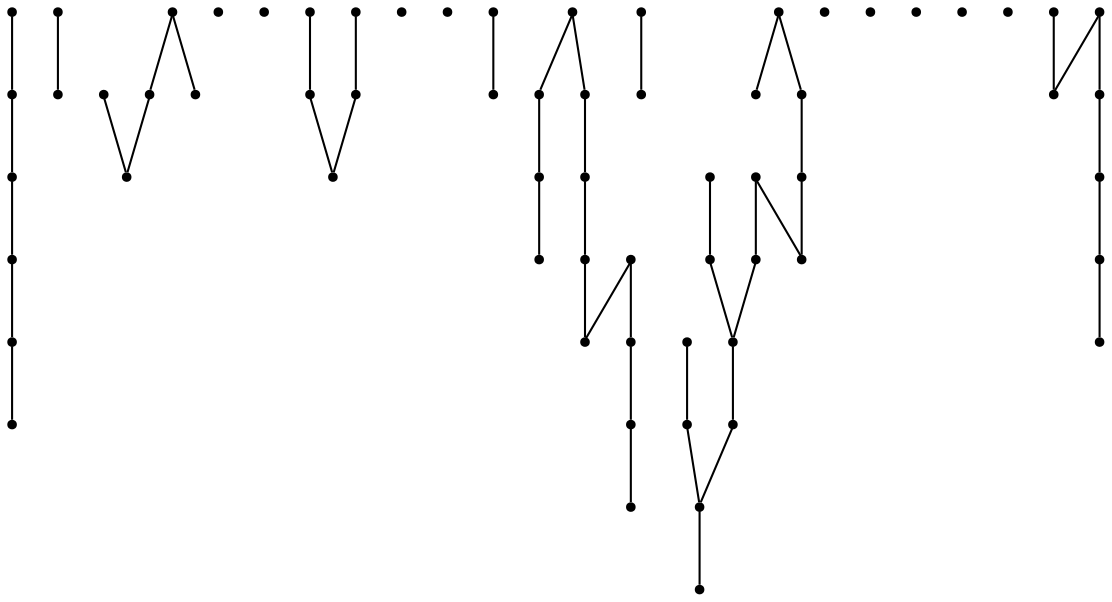 graph {
  node [shape=point,comment="{\"directed\":false,\"doi\":\"10.1007/978-3-030-92931-2_11\",\"figure\":\"13 (5)\"}"]

  v0 [pos="1645.943397105119,549.4591803426547"]
  v1 [pos="1645.943397105119,568.136968126883"]
  v2 [pos="1645.943397105119,596.1533954526719"]
  v3 [pos="1645.943397105119,614.8310560616234"]
  v4 [pos="1645.943397105119,633.5088438458517"]
  v5 [pos="1645.943397105119,652.1865680424415"]
  v6 [pos="1617.9264674442582,603.1585912224264"]
  v7 [pos="1613.256979167448,670.8643558266698"]
  v8 [pos="1594.5769276424235,575.1423546595527"]
  v9 [pos="1594.5769276424235,603.1587819853414"]
  v10 [pos="1594.5769276424235,640.5143575537979"]
  v11 [pos="1589.9076301308664,670.8683618478877"]
  v12 [pos="1571.2273878405886,670.8683618478877"]
  v13 [pos="1571.2273878405886,652.18663163008"]
  v14 [pos="1557.2189230101583,633.5089074334901"]
  v15 [pos="1533.8714816261077,549.4591167550163"]
  v16 [pos="1533.8714816261077,591.4820249805539"]
  v17 [pos="1533.8714816261077,568.1368409516062"]
  v18 [pos="1487.1764716811708,549.4591803426547"]
  v19 [pos="1491.845959957981,633.5089074334901"]
  v20 [pos="1487.1764716811708,568.1369045392446"]
  v21 [pos="1473.1680068507403,591.4820249805539"]
  v22 [pos="1477.8374951275505,652.18663163008"]
  v23 [pos="1477.8374951275505,680.2032815126031"]
  v24 [pos="1449.8205654666897,610.1637234045425"]
  v25 [pos="1449.8205654666897,638.1804368747041"]
  v26 [pos="1449.8205654666897,666.1970231695889"]
  v27 [pos="1445.1510771898795,717.5628789991872"]
  v28 [pos="1431.142612359449,514.4375254532922"]
  v29 [pos="1431.142612359449,542.4539845729003"]
  v30 [pos="1412.4625608344245,633.5089074334901"]
  v31 [pos="1412.4625608344245,666.1970231695889"]
  v32 [pos="1407.7930725576143,591.4820249805539"]
  v33 [pos="1407.7930725576143,717.5628789991872"]
  v34 [pos="1384.4435327557796,591.4820249805539"]
  v35 [pos="1384.4434055789443,717.5628789991872"]
  v36 [pos="1375.104429025324,549.4591167550163"]
  v37 [pos="1379.7739173021341,633.5089074334901"]
  v38 [pos="1384.4434055789443,652.1866952177184"]
  v39 [pos="1384.4434055789443,670.8644194143083"]
  v40 [pos="1384.4434055789443,698.8852342871453"]
  v41 [pos="1375.104429025324,568.1368409516062"]
  v42 [pos="1365.7654524717036,591.4820249805539"]
  v43 [pos="1328.4095462572225,549.4591167550163"]
  v44 [pos="1328.4095462572225,591.4820249805539"]
  v45 [pos="1328.4095462572225,568.136968126883"]
  v46 [pos="1309.731593149982,591.4820249805539"]
  v47 [pos="1305.0621048731718,633.5089074334901"]
  v48 [pos="1291.0536400427413,591.4820249805539"]
  v49 [pos="1291.053512865906,652.18663163008"]
  v50 [pos="1286.3840245890958,670.8643558266698"]
  v51 [pos="1263.0365832050452,514.4373346903769"]
  v52 [pos="1272.3755597586655,542.4539209852619"]
  v53 [pos="1272.3755597586655,561.1319631200436"]
  v54 [pos="1253.6976066514248,542.4541753358153"]
  v55 [pos="1258.367094928235,579.8091468217074"]
  v56 [pos="1244.3586300978045,514.4375890409306"]
  v57 [pos="1244.3586300978045,598.4870935750316"]
  v58 [pos="1225.67857857278,670.8643558266698"]
  v59 [pos="1216.3375036013756,549.4591167550163"]
  v60 [pos="1216.3375036013756,568.136968126883"]
  v61 [pos="1216.3375036013756,596.1532046897566"]
  v62 [pos="1216.3375036013756,614.830992473985"]
  v63 [pos="1216.3375036013756,633.5087802582133"]
  v64 [pos="1216.3375036013756,652.1865044548031"]

  v64 -- v58 [id="-3",pos="1216.3375036013756,652.1865044548031 1225.67857857278,670.8643558266698 1225.67857857278,670.8643558266698 1225.67857857278,670.8643558266698"]
  v63 -- v64 [id="-5",pos="1216.3375036013756,633.5087802582133 1216.3375036013756,652.1865044548031 1216.3375036013756,652.1865044548031 1216.3375036013756,652.1865044548031"]
  v62 -- v63 [id="-7",pos="1216.3375036013756,614.830992473985 1216.3375036013756,633.5087802582133 1216.3375036013756,633.5087802582133 1216.3375036013756,633.5087802582133"]
  v61 -- v62 [id="-9",pos="1216.3375036013756,596.1532046897566 1216.3375036013756,614.830992473985 1216.3375036013756,614.830992473985 1216.3375036013756,614.830992473985"]
  v59 -- v60 [id="-14",pos="1216.3375036013756,549.4591167550163 1216.3375036013756,568.136968126883 1216.3375036013756,568.136968126883 1216.3375036013756,568.136968126883"]
  v0 -- v1 [id="-28",pos="1645.943397105119,549.4591803426547 1645.943397105119,568.136968126883 1645.943397105119,568.136968126883 1645.943397105119,568.136968126883"]
  v56 -- v51 [id="-31",pos="1244.3586300978045,514.4375890409306 1263.0365832050452,514.4373346903769 1263.0365832050452,514.4373346903769 1263.0365832050452,514.4373346903769"]
  v54 -- v52 [id="-34",pos="1253.6976066514248,542.4541753358153 1272.3755597586655,542.4539209852619 1272.3755597586655,542.4539209852619 1272.3755597586655,542.4539209852619"]
  v52 -- v53 [id="-39",pos="1272.3755597586655,542.4539209852619 1272.3755597586655,561.1319631200436 1272.3755597586655,561.1319631200436 1272.3755597586655,561.1319631200436"]
  v2 -- v3 [id="-43",pos="1645.943397105119,596.1533954526719 1645.943397105119,614.8310560616234 1645.943397105119,614.8310560616234 1645.943397105119,614.8310560616234"]
  v48 -- v46 [id="-54",pos="1291.0536400427413,591.4820249805539 1309.731593149982,591.4820249805539 1309.731593149982,591.4820249805539 1309.731593149982,591.4820249805539"]
  v3 -- v4 [id="-57",pos="1645.943397105119,614.8310560616234 1645.943397105119,633.5088438458517 1645.943397105119,633.5088438458517 1645.943397105119,633.5088438458517"]
  v46 -- v44 [id="-58",pos="1309.731593149982,591.4820249805539 1328.4095462572225,591.4820249805539 1328.4095462572225,591.4820249805539 1328.4095462572225,591.4820249805539"]
  v43 -- v45 [id="-63",pos="1328.4095462572225,549.4591167550163 1328.4095462572225,568.136968126883 1328.4095462572225,568.136968126883 1328.4095462572225,568.136968126883"]
  v4 -- v5 [id="-66",pos="1645.943397105119,633.5088438458517 1645.943397105119,652.1865680424415 1645.943397105119,652.1865680424415 1645.943397105119,652.1865680424415"]
  v44 -- v42 [id="-67",pos="1328.4095462572225,591.4820249805539 1342.418011087653,596.1514560297013 1342.418011087653,596.1514560297013 1342.418011087653,596.1514560297013 1365.7654524717036,591.4820249805539 1365.7654524717036,591.4820249805539 1365.7654524717036,591.4820249805539"]
  v42 -- v34 [id="-75",pos="1365.7654524717036,591.4820249805539 1384.4435327557796,591.4820249805539 1384.4435327557796,591.4820249805539 1384.4435327557796,591.4820249805539"]
  v36 -- v41 [id="-78",pos="1375.104429025324,549.4591167550163 1375.104429025324,568.1368409516062 1375.104429025324,568.1368409516062 1375.104429025324,568.1368409516062"]
  v40 -- v35 [id="-82",pos="1384.4434055789443,698.8852342871453 1384.4434055789443,717.5628789991872 1384.4434055789443,717.5628789991872 1384.4434055789443,717.5628789991872"]
  v38 -- v39 [id="-87",pos="1384.4434055789443,652.1866952177184 1384.4434055789443,670.8644194143083 1384.4434055789443,670.8644194143083 1384.4434055789443,670.8644194143083"]
  v37 -- v38 [id="-89",pos="1379.7739173021341,633.5089074334901 1384.4434055789443,652.1866952177184 1384.4434055789443,652.1866952177184 1384.4434055789443,652.1866952177184"]
  v31 -- v30 [id="-103",pos="1412.4625608344245,666.1970231695889 1407.7909741398303,652.1889525788807 1407.7909741398303,652.1889525788807 1407.7909741398303,652.1889525788807 1412.4625608344245,633.5089074334901 1412.4625608344245,633.5089074334901 1412.4625608344245,633.5089074334901"]
  v31 -- v26 [id="-109",pos="1412.4625608344245,666.1970231695889 1449.8205654666897,666.1970231695889 1449.8205654666897,666.1970231695889 1449.8205654666897,666.1970231695889"]
  v18 -- v20 [id="-159",pos="1487.1764716811708,549.4591803426547 1487.1764716811708,568.1369045392446 1487.1764716811708,568.1369045392446 1487.1764716811708,568.1369045392446"]
  v12 -- v11 [id="-161",pos="1571.2273878405886,670.8683618478877 1589.9076301308664,670.8683618478877 1589.9076301308664,670.8683618478877 1589.9076301308664,670.8683618478877"]
  v13 -- v14 [id="-163",pos="1571.2273878405886,652.18663163008 1566.5578995637786,638.1785610393719 1566.5578995637786,638.1785610393719 1566.5578995637786,638.1785610393719 1557.2189230101583,633.5089074334901 1557.2189230101583,633.5089074334901 1557.2189230101583,633.5089074334901"]
  v13 -- v12 [id="-165",pos="1571.2273878405886,652.18663163008 1571.2273878405886,670.8683618478877 1571.2273878405886,670.8683618478877 1571.2273878405886,670.8683618478877"]
  v15 -- v17 [id="-169",pos="1533.8714816261077,549.4591167550163 1533.8714816261077,568.1368409516062 1533.8714816261077,568.1368409516062 1533.8714816261077,568.1368409516062"]
  v61 -- v60 [id="-11",pos="1216.3375036013756,596.1532046897566 1216.3375036013756,568.136968126883 1216.3375036013756,568.136968126883 1216.3375036013756,568.136968126883"]
  v56 -- v54 [id="-26",pos="1244.3586300978045,514.4375890409306 1253.6976066514248,542.4541753358153 1253.6976066514248,542.4541753358153 1253.6976066514248,542.4541753358153"]
  v1 -- v2 [id="-35",pos="1645.943397105119,568.136968126883 1645.943397105119,596.1533954526719 1645.943397105119,596.1533954526719 1645.943397105119,596.1533954526719"]
  v48 -- v53 [id="-47",pos="1291.0536400427413,591.4820249805539 1277.045175212311,586.8125939314064 1277.045175212311,586.8125939314064 1277.045175212311,586.8125939314064 1272.3755597586655,561.1319631200436 1272.3755597586655,561.1319631200436 1272.3755597586655,561.1319631200436"]
  v45 -- v44 [id="-61",pos="1328.4095462572225,568.136968126883 1328.4095462572225,591.4820249805539 1328.4095462572225,591.4820249805539 1328.4095462572225,591.4820249805539"]
  v41 -- v34 [id="-76",pos="1375.104429025324,568.1368409516062 1384.4435327557796,591.4820249805539 1384.4435327557796,591.4820249805539 1384.4435327557796,591.4820249805539"]
  v40 -- v39 [id="-84",pos="1384.4434055789443,698.8852342871453 1384.4434055789443,670.8644194143083 1384.4434055789443,670.8644194143083 1384.4434055789443,670.8644194143083"]
  v35 -- v33 [id="-93",pos="1384.4434055789443,717.5628789991872 1407.7930725576143,717.5628789991872 1407.7930725576143,717.5628789991872 1407.7930725576143,717.5628789991872"]
  v34 -- v32 [id="-95",pos="1384.4435327557796,591.4820249805539 1407.7930725576143,591.4820249805539 1407.7930725576143,591.4820249805539 1407.7930725576143,591.4820249805539"]
  v30 -- v37 [id="-98",pos="1412.4625608344245,633.5089074334901 1379.7739173021341,633.5089074334901 1379.7739173021341,633.5089074334901 1379.7739173021341,633.5089074334901"]
  v6 -- v9 [id="-106",pos="1617.9264674442582,603.1585912224264 1594.5769276424235,603.1587819853414 1594.5769276424235,603.1587819853414 1594.5769276424235,603.1587819853414"]
  v7 -- v11 [id="-107",pos="1613.256979167448,670.8643558266698 1589.9076301308664,670.8683618478877 1589.9076301308664,670.8683618478877 1589.9076301308664,670.8683618478877"]
  v29 -- v28 [id="-121",pos="1431.142612359449,542.4539845729003 1431.142612359449,514.4375254532922 1431.142612359449,514.4375254532922 1431.142612359449,514.4375254532922"]
  v26 -- v25 [id="-132",pos="1449.8205654666897,666.1970231695889 1449.8205654666897,638.1804368747041 1449.8205654666897,638.1804368747041 1449.8205654666897,638.1804368747041"]
  v25 -- v24 [id="-135",pos="1449.8205654666897,638.1804368747041 1449.8205654666897,610.1637234045425 1449.8205654666897,610.1637234045425 1449.8205654666897,610.1637234045425"]
  v23 -- v22 [id="-147",pos="1477.8374951275505,680.2032815126031 1477.8374951275505,652.18663163008 1477.8374951275505,652.18663163008 1477.8374951275505,652.18663163008"]
  v20 -- v16 [id="-155",pos="1487.1764716811708,568.1369045392446 1491.845959957981,582.1451340990486 1491.845959957981,582.1451340990486 1491.845959957981,582.1451340990486 1501.184936511601,596.1514560297013 1501.184936511601,596.1514560297013 1501.184936511601,596.1514560297013 1533.8714816261077,591.4820249805539 1533.8714816261077,591.4820249805539 1533.8714816261077,591.4820249805539"]
  v17 -- v16 [id="-167",pos="1533.8714816261077,568.1368409516062 1533.8714816261077,591.4820249805539 1533.8714816261077,591.4820249805539 1533.8714816261077,591.4820249805539"]
  v33 -- v27 [id="-207",pos="1407.7930725576143,717.5628789991872 1445.1510771898795,717.5628789991872 1445.1510771898795,717.5628789991872 1445.1510771898795,717.5628789991872"]
}